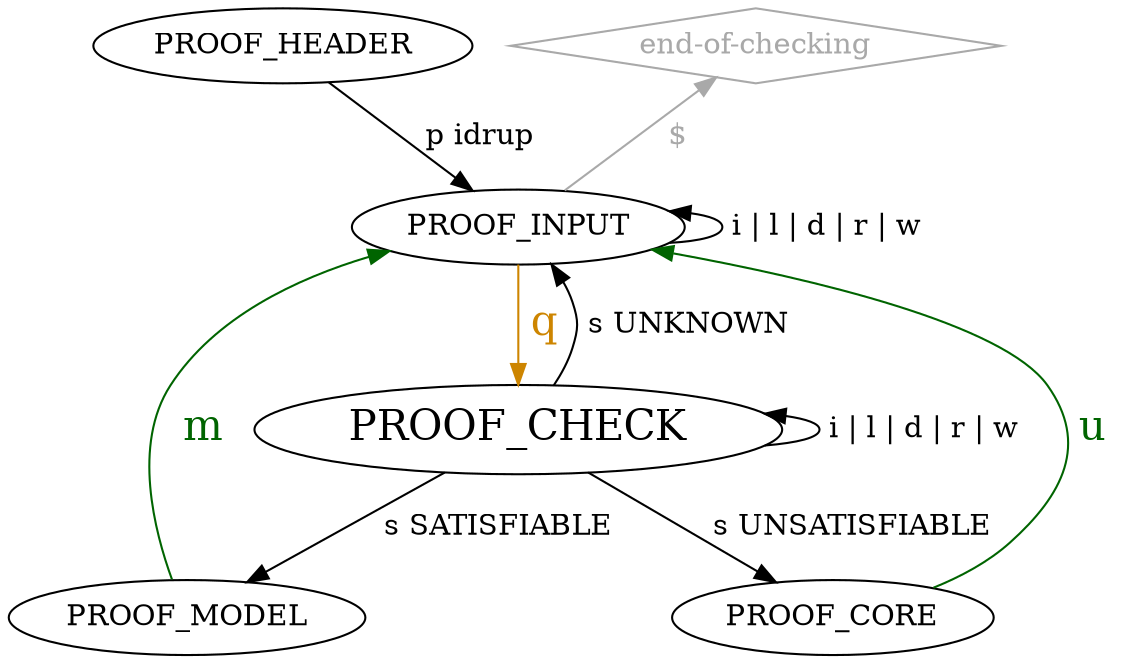 digraph "idrup-check" {

  PROOF_HEADER -> PROOF_INPUT [label=" p idrup"]

  "end-of-checking" [shape=diamond,color=darkgray,fontcolor=darkgray];
   "end-of-checking" -> PROOF_INPUT [label="  $    ",dir=back,fontcolor=darkgray,color=darkgray];

  PROOF_INPUT -> PROOF_INPUT [label=" i | l | d | r | w",dir=back];
  PROOF_INPUT -> PROOF_CHECK [label=" q ",weight=2,color=orange3,fontsize=20,fontcolor=orange3];
  PROOF_INPUT -> PROOF_CHECK [label=" s UNKNOWN ",dir=back];

  PROOF_CHECK [fontsize=20];
  PROOF_CHECK -> PROOF_CHECK [label=" i | l | d | r | w ",dir=back];
  PROOF_CHECK -> PROOF_MODEL [label=" s SATISFIABLE "];
  PROOF_CHECK -> PROOF_CORE [label=" s UNSATISFIABLE "];

  PROOF_MODEL -> PROOF_INPUT [label=" m ",color=darkgreen,fontsize=20,fontcolor=darkgreen];
  PROOF_CORE -> PROOF_INPUT [label=" u ",color=darkgreen,fontsize=20,fontcolor=darkgreen];
}
